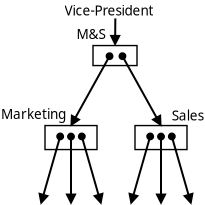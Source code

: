 <?xml version="1.0" encoding="UTF-8"?>
<dia:diagram xmlns:dia="http://www.lysator.liu.se/~alla/dia/">
  <dia:layer name="Background" visible="true" connectable="true" active="true">
    <dia:group>
      <dia:attribute name="meta">
        <dia:composite type="dict"/>
      </dia:attribute>
      <dia:attribute name="matrix"/>
      <dia:group>
        <dia:attribute name="meta">
          <dia:composite type="dict"/>
        </dia:attribute>
        <dia:attribute name="matrix"/>
        <dia:object type="Standard - Line" version="0" id="O0">
          <dia:attribute name="obj_pos">
            <dia:point val="5,-34"/>
          </dia:attribute>
          <dia:attribute name="obj_bb">
            <dia:rectangle val="3.867,-34.068;5.171,-30.438"/>
          </dia:attribute>
          <dia:attribute name="conn_endpoints">
            <dia:point val="5,-34"/>
            <dia:point val="4,-30.5"/>
          </dia:attribute>
          <dia:attribute name="numcp">
            <dia:int val="1"/>
          </dia:attribute>
          <dia:attribute name="start_arrow">
            <dia:enum val="8"/>
          </dia:attribute>
          <dia:attribute name="start_arrow_length">
            <dia:real val="0.3"/>
          </dia:attribute>
          <dia:attribute name="start_arrow_width">
            <dia:real val="0.3"/>
          </dia:attribute>
          <dia:attribute name="end_arrow">
            <dia:enum val="3"/>
          </dia:attribute>
          <dia:attribute name="end_arrow_length">
            <dia:real val="0.4"/>
          </dia:attribute>
          <dia:attribute name="end_arrow_width">
            <dia:real val="0.4"/>
          </dia:attribute>
        </dia:object>
        <dia:object type="Standard - Line" version="0" id="O1">
          <dia:attribute name="obj_pos">
            <dia:point val="6,-34"/>
          </dia:attribute>
          <dia:attribute name="obj_bb">
            <dia:rectangle val="5.829,-34.068;7.133,-30.438"/>
          </dia:attribute>
          <dia:attribute name="conn_endpoints">
            <dia:point val="6,-34"/>
            <dia:point val="7,-30.5"/>
          </dia:attribute>
          <dia:attribute name="numcp">
            <dia:int val="1"/>
          </dia:attribute>
          <dia:attribute name="start_arrow">
            <dia:enum val="8"/>
          </dia:attribute>
          <dia:attribute name="start_arrow_length">
            <dia:real val="0.3"/>
          </dia:attribute>
          <dia:attribute name="start_arrow_width">
            <dia:real val="0.3"/>
          </dia:attribute>
          <dia:attribute name="end_arrow">
            <dia:enum val="3"/>
          </dia:attribute>
          <dia:attribute name="end_arrow_length">
            <dia:real val="0.4"/>
          </dia:attribute>
          <dia:attribute name="end_arrow_width">
            <dia:real val="0.4"/>
          </dia:attribute>
        </dia:object>
        <dia:object type="Standard - Line" version="0" id="O2">
          <dia:attribute name="obj_pos">
            <dia:point val="5.5,-34"/>
          </dia:attribute>
          <dia:attribute name="obj_bb">
            <dia:rectangle val="5.219,-34.071;5.781,-30.438"/>
          </dia:attribute>
          <dia:attribute name="conn_endpoints">
            <dia:point val="5.5,-34"/>
            <dia:point val="5.5,-30.5"/>
          </dia:attribute>
          <dia:attribute name="numcp">
            <dia:int val="1"/>
          </dia:attribute>
          <dia:attribute name="start_arrow">
            <dia:enum val="8"/>
          </dia:attribute>
          <dia:attribute name="start_arrow_length">
            <dia:real val="0.3"/>
          </dia:attribute>
          <dia:attribute name="start_arrow_width">
            <dia:real val="0.3"/>
          </dia:attribute>
          <dia:attribute name="end_arrow">
            <dia:enum val="3"/>
          </dia:attribute>
          <dia:attribute name="end_arrow_length">
            <dia:real val="0.4"/>
          </dia:attribute>
          <dia:attribute name="end_arrow_width">
            <dia:real val="0.4"/>
          </dia:attribute>
        </dia:object>
        <dia:object type="Standard - Box" version="0" id="O3">
          <dia:attribute name="obj_pos">
            <dia:point val="4.2,-34.4"/>
          </dia:attribute>
          <dia:attribute name="obj_bb">
            <dia:rectangle val="4.165,-34.435;6.835,-33.165"/>
          </dia:attribute>
          <dia:attribute name="elem_corner">
            <dia:point val="4.2,-34.4"/>
          </dia:attribute>
          <dia:attribute name="elem_width">
            <dia:real val="2.6"/>
          </dia:attribute>
          <dia:attribute name="elem_height">
            <dia:real val="1.2"/>
          </dia:attribute>
          <dia:attribute name="border_width">
            <dia:real val="0.07"/>
          </dia:attribute>
          <dia:attribute name="inner_color">
            <dia:color val="#d8e5e500"/>
          </dia:attribute>
          <dia:attribute name="show_background">
            <dia:boolean val="false"/>
          </dia:attribute>
        </dia:object>
      </dia:group>
      <dia:group>
        <dia:attribute name="meta">
          <dia:composite type="dict"/>
        </dia:attribute>
        <dia:attribute name="matrix"/>
        <dia:object type="Standard - Line" version="0" id="O4">
          <dia:attribute name="obj_pos">
            <dia:point val="9.5,-34"/>
          </dia:attribute>
          <dia:attribute name="obj_bb">
            <dia:rectangle val="8.367,-34.068;9.671,-30.438"/>
          </dia:attribute>
          <dia:attribute name="conn_endpoints">
            <dia:point val="9.5,-34"/>
            <dia:point val="8.5,-30.5"/>
          </dia:attribute>
          <dia:attribute name="numcp">
            <dia:int val="1"/>
          </dia:attribute>
          <dia:attribute name="start_arrow">
            <dia:enum val="8"/>
          </dia:attribute>
          <dia:attribute name="start_arrow_length">
            <dia:real val="0.3"/>
          </dia:attribute>
          <dia:attribute name="start_arrow_width">
            <dia:real val="0.3"/>
          </dia:attribute>
          <dia:attribute name="end_arrow">
            <dia:enum val="3"/>
          </dia:attribute>
          <dia:attribute name="end_arrow_length">
            <dia:real val="0.4"/>
          </dia:attribute>
          <dia:attribute name="end_arrow_width">
            <dia:real val="0.4"/>
          </dia:attribute>
        </dia:object>
        <dia:object type="Standard - Line" version="0" id="O5">
          <dia:attribute name="obj_pos">
            <dia:point val="10.5,-34"/>
          </dia:attribute>
          <dia:attribute name="obj_bb">
            <dia:rectangle val="10.329,-34.068;11.633,-30.438"/>
          </dia:attribute>
          <dia:attribute name="conn_endpoints">
            <dia:point val="10.5,-34"/>
            <dia:point val="11.5,-30.5"/>
          </dia:attribute>
          <dia:attribute name="numcp">
            <dia:int val="1"/>
          </dia:attribute>
          <dia:attribute name="start_arrow">
            <dia:enum val="8"/>
          </dia:attribute>
          <dia:attribute name="start_arrow_length">
            <dia:real val="0.3"/>
          </dia:attribute>
          <dia:attribute name="start_arrow_width">
            <dia:real val="0.3"/>
          </dia:attribute>
          <dia:attribute name="end_arrow">
            <dia:enum val="3"/>
          </dia:attribute>
          <dia:attribute name="end_arrow_length">
            <dia:real val="0.4"/>
          </dia:attribute>
          <dia:attribute name="end_arrow_width">
            <dia:real val="0.4"/>
          </dia:attribute>
        </dia:object>
        <dia:object type="Standard - Line" version="0" id="O6">
          <dia:attribute name="obj_pos">
            <dia:point val="10,-34"/>
          </dia:attribute>
          <dia:attribute name="obj_bb">
            <dia:rectangle val="9.719,-34.071;10.281,-30.438"/>
          </dia:attribute>
          <dia:attribute name="conn_endpoints">
            <dia:point val="10,-34"/>
            <dia:point val="10,-30.5"/>
          </dia:attribute>
          <dia:attribute name="numcp">
            <dia:int val="1"/>
          </dia:attribute>
          <dia:attribute name="start_arrow">
            <dia:enum val="8"/>
          </dia:attribute>
          <dia:attribute name="start_arrow_length">
            <dia:real val="0.3"/>
          </dia:attribute>
          <dia:attribute name="start_arrow_width">
            <dia:real val="0.3"/>
          </dia:attribute>
          <dia:attribute name="end_arrow">
            <dia:enum val="3"/>
          </dia:attribute>
          <dia:attribute name="end_arrow_length">
            <dia:real val="0.4"/>
          </dia:attribute>
          <dia:attribute name="end_arrow_width">
            <dia:real val="0.4"/>
          </dia:attribute>
        </dia:object>
        <dia:object type="Standard - Box" version="0" id="O7">
          <dia:attribute name="obj_pos">
            <dia:point val="8.7,-34.4"/>
          </dia:attribute>
          <dia:attribute name="obj_bb">
            <dia:rectangle val="8.665,-34.435;11.335,-33.165"/>
          </dia:attribute>
          <dia:attribute name="elem_corner">
            <dia:point val="8.7,-34.4"/>
          </dia:attribute>
          <dia:attribute name="elem_width">
            <dia:real val="2.6"/>
          </dia:attribute>
          <dia:attribute name="elem_height">
            <dia:real val="1.2"/>
          </dia:attribute>
          <dia:attribute name="border_width">
            <dia:real val="0.07"/>
          </dia:attribute>
          <dia:attribute name="inner_color">
            <dia:color val="#d8e5e500"/>
          </dia:attribute>
          <dia:attribute name="show_background">
            <dia:boolean val="false"/>
          </dia:attribute>
        </dia:object>
      </dia:group>
      <dia:group>
        <dia:attribute name="meta">
          <dia:composite type="dict"/>
        </dia:attribute>
        <dia:attribute name="matrix"/>
        <dia:object type="Standard - Line" version="0" id="O8">
          <dia:attribute name="obj_pos">
            <dia:point val="7.5,-38"/>
          </dia:attribute>
          <dia:attribute name="obj_bb">
            <dia:rectangle val="5.432,-38.068;7.62,-34.332"/>
          </dia:attribute>
          <dia:attribute name="conn_endpoints">
            <dia:point val="7.5,-38"/>
            <dia:point val="5.5,-34.4"/>
          </dia:attribute>
          <dia:attribute name="numcp">
            <dia:int val="1"/>
          </dia:attribute>
          <dia:attribute name="start_arrow">
            <dia:enum val="8"/>
          </dia:attribute>
          <dia:attribute name="start_arrow_length">
            <dia:real val="0.3"/>
          </dia:attribute>
          <dia:attribute name="start_arrow_width">
            <dia:real val="0.3"/>
          </dia:attribute>
          <dia:attribute name="end_arrow">
            <dia:enum val="3"/>
          </dia:attribute>
          <dia:attribute name="end_arrow_length">
            <dia:real val="0.4"/>
          </dia:attribute>
          <dia:attribute name="end_arrow_width">
            <dia:real val="0.4"/>
          </dia:attribute>
        </dia:object>
        <dia:object type="Standard - Line" version="0" id="O9">
          <dia:attribute name="obj_pos">
            <dia:point val="8,-38"/>
          </dia:attribute>
          <dia:attribute name="obj_bb">
            <dia:rectangle val="7.88,-38.068;10.068,-34.332"/>
          </dia:attribute>
          <dia:attribute name="conn_endpoints">
            <dia:point val="8,-38"/>
            <dia:point val="10,-34.4"/>
          </dia:attribute>
          <dia:attribute name="numcp">
            <dia:int val="1"/>
          </dia:attribute>
          <dia:attribute name="start_arrow">
            <dia:enum val="8"/>
          </dia:attribute>
          <dia:attribute name="start_arrow_length">
            <dia:real val="0.3"/>
          </dia:attribute>
          <dia:attribute name="start_arrow_width">
            <dia:real val="0.3"/>
          </dia:attribute>
          <dia:attribute name="end_arrow">
            <dia:enum val="3"/>
          </dia:attribute>
          <dia:attribute name="end_arrow_length">
            <dia:real val="0.4"/>
          </dia:attribute>
          <dia:attribute name="end_arrow_width">
            <dia:real val="0.4"/>
          </dia:attribute>
        </dia:object>
        <dia:object type="Standard - Box" version="0" id="O10">
          <dia:attribute name="obj_pos">
            <dia:point val="6.6,-38.4"/>
          </dia:attribute>
          <dia:attribute name="obj_bb">
            <dia:rectangle val="6.565,-38.435;8.835,-37.365"/>
          </dia:attribute>
          <dia:attribute name="elem_corner">
            <dia:point val="6.6,-38.4"/>
          </dia:attribute>
          <dia:attribute name="elem_width">
            <dia:real val="2.2"/>
          </dia:attribute>
          <dia:attribute name="elem_height">
            <dia:real val="1.0"/>
          </dia:attribute>
          <dia:attribute name="border_width">
            <dia:real val="0.07"/>
          </dia:attribute>
          <dia:attribute name="inner_color">
            <dia:color val="#d8e5e500"/>
          </dia:attribute>
          <dia:attribute name="show_background">
            <dia:boolean val="false"/>
          </dia:attribute>
        </dia:object>
      </dia:group>
      <dia:object type="Standard - Line" version="0" id="O11">
        <dia:attribute name="obj_pos">
          <dia:point val="7.717,-39.758"/>
        </dia:attribute>
        <dia:attribute name="obj_bb">
          <dia:rectangle val="7.428,-39.809;7.99,-38.373"/>
        </dia:attribute>
        <dia:attribute name="conn_endpoints">
          <dia:point val="7.717,-39.758"/>
          <dia:point val="7.705,-38.434"/>
        </dia:attribute>
        <dia:attribute name="numcp">
          <dia:int val="1"/>
        </dia:attribute>
        <dia:attribute name="end_arrow">
          <dia:enum val="3"/>
        </dia:attribute>
        <dia:attribute name="end_arrow_length">
          <dia:real val="0.4"/>
        </dia:attribute>
        <dia:attribute name="end_arrow_width">
          <dia:real val="0.4"/>
        </dia:attribute>
      </dia:object>
      <dia:object type="Standard - Text" version="1" id="O12">
        <dia:attribute name="obj_pos">
          <dia:point val="5.175,-39.903"/>
        </dia:attribute>
        <dia:attribute name="obj_bb">
          <dia:rectangle val="5.175,-40.533;10.002,-39.743"/>
        </dia:attribute>
        <dia:attribute name="text">
          <dia:composite type="text">
            <dia:attribute name="string">
              <dia:string>#Vice-President#</dia:string>
            </dia:attribute>
            <dia:attribute name="font">
              <dia:font family="sans" style="0" name="Helvetica"/>
            </dia:attribute>
            <dia:attribute name="height">
              <dia:real val="0.847"/>
            </dia:attribute>
            <dia:attribute name="pos">
              <dia:point val="5.175,-39.903"/>
            </dia:attribute>
            <dia:attribute name="color">
              <dia:color val="#000000ff"/>
            </dia:attribute>
            <dia:attribute name="alignment">
              <dia:enum val="0"/>
            </dia:attribute>
          </dia:composite>
        </dia:attribute>
        <dia:attribute name="valign">
          <dia:enum val="3"/>
        </dia:attribute>
      </dia:object>
      <dia:object type="Standard - Text" version="1" id="O13">
        <dia:attribute name="obj_pos">
          <dia:point val="5.775,-38.728"/>
        </dia:attribute>
        <dia:attribute name="obj_bb">
          <dia:rectangle val="5.775,-39.358;7.317,-38.568"/>
        </dia:attribute>
        <dia:attribute name="text">
          <dia:composite type="text">
            <dia:attribute name="string">
              <dia:string>#M&amp;S#</dia:string>
            </dia:attribute>
            <dia:attribute name="font">
              <dia:font family="sans" style="0" name="Helvetica"/>
            </dia:attribute>
            <dia:attribute name="height">
              <dia:real val="0.847"/>
            </dia:attribute>
            <dia:attribute name="pos">
              <dia:point val="5.775,-38.728"/>
            </dia:attribute>
            <dia:attribute name="color">
              <dia:color val="#000000ff"/>
            </dia:attribute>
            <dia:attribute name="alignment">
              <dia:enum val="0"/>
            </dia:attribute>
          </dia:composite>
        </dia:attribute>
        <dia:attribute name="valign">
          <dia:enum val="3"/>
        </dia:attribute>
      </dia:object>
      <dia:object type="Standard - Text" version="1" id="O14">
        <dia:attribute name="obj_pos">
          <dia:point val="2,-34.728"/>
        </dia:attribute>
        <dia:attribute name="obj_bb">
          <dia:rectangle val="2,-35.358;5.375,-34.568"/>
        </dia:attribute>
        <dia:attribute name="text">
          <dia:composite type="text">
            <dia:attribute name="string">
              <dia:string>#Marketing#</dia:string>
            </dia:attribute>
            <dia:attribute name="font">
              <dia:font family="sans" style="0" name="Helvetica"/>
            </dia:attribute>
            <dia:attribute name="height">
              <dia:real val="0.847"/>
            </dia:attribute>
            <dia:attribute name="pos">
              <dia:point val="2,-34.728"/>
            </dia:attribute>
            <dia:attribute name="color">
              <dia:color val="#000000ff"/>
            </dia:attribute>
            <dia:attribute name="alignment">
              <dia:enum val="0"/>
            </dia:attribute>
          </dia:composite>
        </dia:attribute>
        <dia:attribute name="valign">
          <dia:enum val="3"/>
        </dia:attribute>
      </dia:object>
      <dia:object type="Standard - Text" version="1" id="O15">
        <dia:attribute name="obj_pos">
          <dia:point val="10.542,-34.658"/>
        </dia:attribute>
        <dia:attribute name="obj_bb">
          <dia:rectangle val="10.542,-35.288;12.344,-34.498"/>
        </dia:attribute>
        <dia:attribute name="text">
          <dia:composite type="text">
            <dia:attribute name="string">
              <dia:string>#Sales#</dia:string>
            </dia:attribute>
            <dia:attribute name="font">
              <dia:font family="sans" style="0" name="Helvetica"/>
            </dia:attribute>
            <dia:attribute name="height">
              <dia:real val="0.847"/>
            </dia:attribute>
            <dia:attribute name="pos">
              <dia:point val="10.542,-34.658"/>
            </dia:attribute>
            <dia:attribute name="color">
              <dia:color val="#000000ff"/>
            </dia:attribute>
            <dia:attribute name="alignment">
              <dia:enum val="0"/>
            </dia:attribute>
          </dia:composite>
        </dia:attribute>
        <dia:attribute name="valign">
          <dia:enum val="3"/>
        </dia:attribute>
      </dia:object>
    </dia:group>
  </dia:layer>
</dia:diagram>
